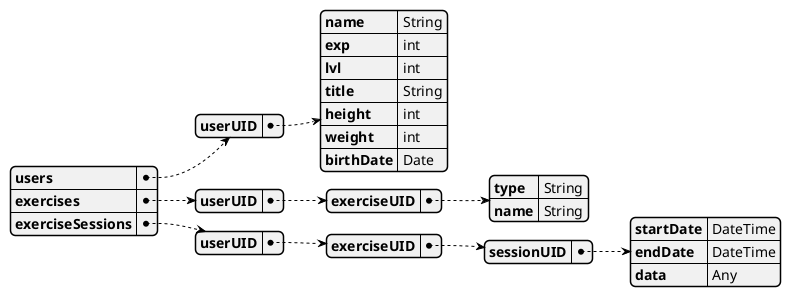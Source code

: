 @startjson

{
    "users": {
        "userUID": {
            "name": "String",
            "exp": "int",
            "lvl": "int",
            "title": "String",
            "height": "int",
            "weight": "int",
            "birthDate": "Date"
        }
    },
    "exercises": {
        "userUID": {
            "exerciseUID": {
                "type": "String",
                "name": "String"
            }
        }
    },
    "exerciseSessions": {
        "userUID": {
            "exerciseUID": {
                "sessionUID": {
                    "startDate": "DateTime",
                    "endDate": "DateTime",
                    "data": "Any"
                }
            }
        }
    }
}

@endjson